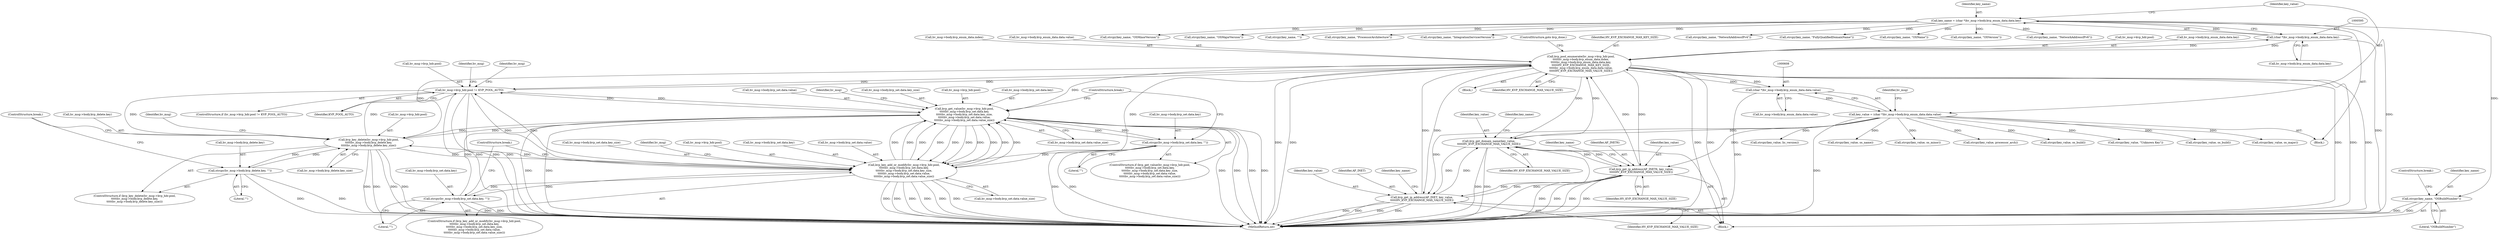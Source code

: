 digraph "0_linux_bcc2c9c3fff859e0eb019fe6fec26f9b8eba795c@API" {
"1000665" [label="(Call,strcpy(key_name, \"OSBuildNumber\"))"];
"1000592" [label="(Call,key_name = (char *)hv_msg->body.kvp_enum_data.data.key)"];
"1000594" [label="(Call,(char *)hv_msg->body.kvp_enum_data.data.key)"];
"1000551" [label="(Call,kvp_pool_enumerate(hv_msg->kvp_hdr.pool,\n\t\t\t\t\thv_msg->body.kvp_enum_data.index,\n\t\t\t\t\thv_msg->body.kvp_enum_data.data.key,\n\t\t\t\t\tHV_KVP_EXCHANGE_MAX_KEY_SIZE,\n\t\t\t\t\thv_msg->body.kvp_enum_data.data.value,\n\t\t\t\t\tHV_KVP_EXCHANGE_MAX_VALUE_SIZE))"];
"1000543" [label="(Call,hv_msg->kvp_hdr.pool != KVP_POOL_AUTO)"];
"1000445" [label="(Call,kvp_get_value(hv_msg->kvp_hdr.pool,\n\t\t\t\t\thv_msg->body.kvp_set.data.key,\n\t\t\t\t\thv_msg->body.kvp_set.data.key_size,\n\t\t\t\t\thv_msg->body.kvp_set.data.value,\n\t\t\t\t\thv_msg->body.kvp_set.data.value_size))"];
"1000501" [label="(Call,kvp_key_delete(hv_msg->kvp_hdr.pool,\n\t\t\t\t\thv_msg->body.kvp_delete.key,\n\t\t\t\t\thv_msg->body.kvp_delete.key_size))"];
"1000389" [label="(Call,kvp_key_add_or_modify(hv_msg->kvp_hdr.pool,\n\t\t\t\t\thv_msg->body.kvp_set.data.key,\n\t\t\t\t\thv_msg->body.kvp_set.data.key_size,\n\t\t\t\t\thv_msg->body.kvp_set.data.value,\n\t\t\t\t\thv_msg->body.kvp_set.data.value_size))"];
"1000487" [label="(Call,strcpy(hv_msg->body.kvp_set.data.key, \"\"))"];
"1000431" [label="(Call,strcpy(hv_msg->body.kvp_set.data.key, \"\"))"];
"1000521" [label="(Call,strcpy(hv_msg->body.kvp_delete.key, \"\"))"];
"1000607" [label="(Call,(char *)hv_msg->body.kvp_enum_data.data.value)"];
"1000628" [label="(Call,kvp_get_domain_name(key_value,\n\t\t\t\t\tHV_KVP_EXCHANGE_MAX_VALUE_SIZE))"];
"1000605" [label="(Call,key_value = (char *)hv_msg->body.kvp_enum_data.data.value)"];
"1000653" [label="(Call,kvp_get_ip_address(AF_INET6, key_value,\n\t\t\t\t\tHV_KVP_EXCHANGE_MAX_VALUE_SIZE))"];
"1000644" [label="(Call,kvp_get_ip_address(AF_INET, key_value,\n\t\t\t\t\tHV_KVP_EXCHANGE_MAX_VALUE_SIZE))"];
"1000629" [label="(Identifier,key_value)"];
"1000388" [label="(ControlStructure,if (kvp_key_add_or_modify(hv_msg->kvp_hdr.pool,\n\t\t\t\t\thv_msg->body.kvp_set.data.key,\n\t\t\t\t\thv_msg->body.kvp_set.data.key_size,\n\t\t\t\t\thv_msg->body.kvp_set.data.value,\n\t\t\t\t\thv_msg->body.kvp_set.data.value_size)))"];
"1000694" [label="(Call,strcpy(key_value, os_build))"];
"1000668" [label="(ControlStructure,break;)"];
"1000645" [label="(Identifier,AF_INET)"];
"1000573" [label="(Identifier,HV_KVP_EXCHANGE_MAX_KEY_SIZE)"];
"1000544" [label="(Call,hv_msg->kvp_hdr.pool)"];
"1000507" [label="(Call,hv_msg->body.kvp_delete.key)"];
"1000492" [label="(Identifier,hv_msg)"];
"1000760" [label="(MethodReturn,int)"];
"1000552" [label="(Call,hv_msg->kvp_hdr.pool)"];
"1000630" [label="(Identifier,HV_KVP_EXCHANGE_MAX_VALUE_SIZE)"];
"1000442" [label="(ControlStructure,break;)"];
"1000609" [label="(Call,hv_msg->body.kvp_enum_data.data.value)"];
"1000689" [label="(Call,strcpy(key_name, \"OSMinorVersion\"))"];
"1000710" [label="(Call,strcpy(key_value, \"Unknown Key\"))"];
"1000498" [label="(ControlStructure,break;)"];
"1000432" [label="(Call,hv_msg->body.kvp_set.data.key)"];
"1000497" [label="(Literal,\"\")"];
"1000404" [label="(Call,hv_msg->body.kvp_set.data.key_size)"];
"1000594" [label="(Call,(char *)hv_msg->body.kvp_enum_data.data.key)"];
"1000628" [label="(Call,kvp_get_domain_name(key_value,\n\t\t\t\t\tHV_KVP_EXCHANGE_MAX_VALUE_SIZE))"];
"1000662" [label="(Call,strcpy(key_value, os_build))"];
"1000460" [label="(Call,hv_msg->body.kvp_set.data.key_size)"];
"1000596" [label="(Call,hv_msg->body.kvp_enum_data.data.key)"];
"1000681" [label="(Call,strcpy(key_name, \"OSMajorVersion\"))"];
"1000649" [label="(Identifier,key_name)"];
"1000564" [label="(Call,hv_msg->body.kvp_enum_data.data.key)"];
"1000678" [label="(Call,strcpy(key_value, os_major))"];
"1000592" [label="(Call,key_name = (char *)hv_msg->body.kvp_enum_data.data.key)"];
"1000542" [label="(ControlStructure,if (hv_msg->kvp_hdr.pool != KVP_POOL_AUTO))"];
"1000632" [label="(Identifier,key_name)"];
"1000550" [label="(Block,)"];
"1000554" [label="(Identifier,hv_msg)"];
"1000500" [label="(ControlStructure,if (kvp_key_delete(hv_msg->kvp_hdr.pool,\n\t\t\t\t\thv_msg->body.kvp_delete.key,\n\t\t\t\t\thv_msg->body.kvp_delete.key_size)))"];
"1000446" [label="(Call,hv_msg->kvp_hdr.pool)"];
"1000530" [label="(ControlStructure,break;)"];
"1000656" [label="(Identifier,HV_KVP_EXCHANGE_MAX_VALUE_SIZE)"];
"1000713" [label="(Call,strcpy(key_name, \"\"))"];
"1000543" [label="(Call,hv_msg->kvp_hdr.pool != KVP_POOL_AUTO)"];
"1000549" [label="(Identifier,KVP_POOL_AUTO)"];
"1000444" [label="(ControlStructure,if (kvp_get_value(hv_msg->kvp_hdr.pool,\n\t\t\t\t\thv_msg->body.kvp_set.data.key,\n\t\t\t\t\thv_msg->body.kvp_set.data.key_size,\n\t\t\t\t\thv_msg->body.kvp_set.data.value,\n\t\t\t\t\thv_msg->body.kvp_set.data.value_size)))"];
"1000586" [label="(Identifier,hv_msg)"];
"1000451" [label="(Call,hv_msg->body.kvp_set.data.key)"];
"1000705" [label="(Call,strcpy(key_name, \"ProcessorArchitecture\"))"];
"1000655" [label="(Identifier,key_value)"];
"1000636" [label="(Call,strcpy(key_name, \"IntegrationServicesVersion\"))"];
"1000488" [label="(Call,hv_msg->body.kvp_set.data.key)"];
"1000626" [label="(Block,)"];
"1000525" [label="(Identifier,hv_msg)"];
"1000583" [label="(Identifier,HV_KVP_EXCHANGE_MAX_VALUE_SIZE)"];
"1000557" [label="(Call,hv_msg->body.kvp_enum_data.index)"];
"1000521" [label="(Call,strcpy(hv_msg->body.kvp_delete.key, \"\"))"];
"1000644" [label="(Call,kvp_get_ip_address(AF_INET, key_value,\n\t\t\t\t\tHV_KVP_EXCHANGE_MAX_VALUE_SIZE))"];
"1000647" [label="(Identifier,HV_KVP_EXCHANGE_MAX_VALUE_SIZE)"];
"1000441" [label="(Literal,\"\")"];
"1000606" [label="(Identifier,key_value)"];
"1000666" [label="(Identifier,key_name)"];
"1000478" [label="(Call,hv_msg->body.kvp_set.data.value_size)"];
"1000431" [label="(Call,strcpy(hv_msg->body.kvp_set.data.key, \"\"))"];
"1000658" [label="(Identifier,key_name)"];
"1000639" [label="(Call,strcpy(key_value, lic_version))"];
"1000522" [label="(Call,hv_msg->body.kvp_delete.key)"];
"1000667" [label="(Literal,\"OSBuildNumber\")"];
"1000654" [label="(Identifier,AF_INET6)"];
"1000502" [label="(Call,hv_msg->kvp_hdr.pool)"];
"1000607" [label="(Call,(char *)hv_msg->body.kvp_enum_data.data.value)"];
"1000445" [label="(Call,kvp_get_value(hv_msg->kvp_hdr.pool,\n\t\t\t\t\thv_msg->body.kvp_set.data.key,\n\t\t\t\t\thv_msg->body.kvp_set.data.key_size,\n\t\t\t\t\thv_msg->body.kvp_set.data.value,\n\t\t\t\t\thv_msg->body.kvp_set.data.value_size))"];
"1000665" [label="(Call,strcpy(key_name, \"OSBuildNumber\"))"];
"1000574" [label="(Call,hv_msg->body.kvp_enum_data.data.value)"];
"1000605" [label="(Call,key_value = (char *)hv_msg->body.kvp_enum_data.data.value)"];
"1000288" [label="(Block,)"];
"1000529" [label="(Literal,\"\")"];
"1000646" [label="(Identifier,key_value)"];
"1000653" [label="(Call,kvp_get_ip_address(AF_INET6, key_value,\n\t\t\t\t\tHV_KVP_EXCHANGE_MAX_VALUE_SIZE))"];
"1000670" [label="(Call,strcpy(key_value, os_name))"];
"1000584" [label="(ControlStructure,goto kvp_done;)"];
"1000469" [label="(Call,hv_msg->body.kvp_set.data.value)"];
"1000436" [label="(Identifier,hv_msg)"];
"1000389" [label="(Call,kvp_key_add_or_modify(hv_msg->kvp_hdr.pool,\n\t\t\t\t\thv_msg->body.kvp_set.data.key,\n\t\t\t\t\thv_msg->body.kvp_set.data.key_size,\n\t\t\t\t\thv_msg->body.kvp_set.data.value,\n\t\t\t\t\thv_msg->body.kvp_set.data.value_size))"];
"1000390" [label="(Call,hv_msg->kvp_hdr.pool)"];
"1000648" [label="(Call,strcpy(key_name, \"NetworkAddressIPv4\"))"];
"1000514" [label="(Call,hv_msg->body.kvp_delete.key_size)"];
"1000622" [label="(Identifier,hv_msg)"];
"1000686" [label="(Call,strcpy(key_value, os_minor))"];
"1000395" [label="(Call,hv_msg->body.kvp_set.data.key)"];
"1000501" [label="(Call,kvp_key_delete(hv_msg->kvp_hdr.pool,\n\t\t\t\t\thv_msg->body.kvp_delete.key,\n\t\t\t\t\thv_msg->body.kvp_delete.key_size))"];
"1000487" [label="(Call,strcpy(hv_msg->body.kvp_set.data.key, \"\"))"];
"1000593" [label="(Identifier,key_name)"];
"1000413" [label="(Call,hv_msg->body.kvp_set.data.value)"];
"1000551" [label="(Call,kvp_pool_enumerate(hv_msg->kvp_hdr.pool,\n\t\t\t\t\thv_msg->body.kvp_enum_data.index,\n\t\t\t\t\thv_msg->body.kvp_enum_data.data.key,\n\t\t\t\t\tHV_KVP_EXCHANGE_MAX_KEY_SIZE,\n\t\t\t\t\thv_msg->body.kvp_enum_data.data.value,\n\t\t\t\t\tHV_KVP_EXCHANGE_MAX_VALUE_SIZE))"];
"1000631" [label="(Call,strcpy(key_name, \"FullyQualifiedDomainName\"))"];
"1000702" [label="(Call,strcpy(key_value, processor_arch))"];
"1000422" [label="(Call,hv_msg->body.kvp_set.data.value_size)"];
"1000673" [label="(Call,strcpy(key_name, \"OSName\"))"];
"1000697" [label="(Call,strcpy(key_name, \"OSVersion\"))"];
"1000657" [label="(Call,strcpy(key_name, \"NetworkAddressIPv6\"))"];
"1000665" -> "1000626"  [label="AST: "];
"1000665" -> "1000667"  [label="CFG: "];
"1000666" -> "1000665"  [label="AST: "];
"1000667" -> "1000665"  [label="AST: "];
"1000668" -> "1000665"  [label="CFG: "];
"1000665" -> "1000760"  [label="DDG: "];
"1000665" -> "1000760"  [label="DDG: "];
"1000592" -> "1000665"  [label="DDG: "];
"1000592" -> "1000288"  [label="AST: "];
"1000592" -> "1000594"  [label="CFG: "];
"1000593" -> "1000592"  [label="AST: "];
"1000594" -> "1000592"  [label="AST: "];
"1000606" -> "1000592"  [label="CFG: "];
"1000592" -> "1000760"  [label="DDG: "];
"1000594" -> "1000592"  [label="DDG: "];
"1000592" -> "1000631"  [label="DDG: "];
"1000592" -> "1000636"  [label="DDG: "];
"1000592" -> "1000648"  [label="DDG: "];
"1000592" -> "1000657"  [label="DDG: "];
"1000592" -> "1000673"  [label="DDG: "];
"1000592" -> "1000681"  [label="DDG: "];
"1000592" -> "1000689"  [label="DDG: "];
"1000592" -> "1000697"  [label="DDG: "];
"1000592" -> "1000705"  [label="DDG: "];
"1000592" -> "1000713"  [label="DDG: "];
"1000594" -> "1000596"  [label="CFG: "];
"1000595" -> "1000594"  [label="AST: "];
"1000596" -> "1000594"  [label="AST: "];
"1000594" -> "1000760"  [label="DDG: "];
"1000594" -> "1000551"  [label="DDG: "];
"1000551" -> "1000594"  [label="DDG: "];
"1000551" -> "1000550"  [label="AST: "];
"1000551" -> "1000583"  [label="CFG: "];
"1000552" -> "1000551"  [label="AST: "];
"1000557" -> "1000551"  [label="AST: "];
"1000564" -> "1000551"  [label="AST: "];
"1000573" -> "1000551"  [label="AST: "];
"1000574" -> "1000551"  [label="AST: "];
"1000583" -> "1000551"  [label="AST: "];
"1000584" -> "1000551"  [label="CFG: "];
"1000551" -> "1000760"  [label="DDG: "];
"1000551" -> "1000760"  [label="DDG: "];
"1000551" -> "1000760"  [label="DDG: "];
"1000551" -> "1000760"  [label="DDG: "];
"1000551" -> "1000760"  [label="DDG: "];
"1000551" -> "1000760"  [label="DDG: "];
"1000551" -> "1000760"  [label="DDG: "];
"1000551" -> "1000389"  [label="DDG: "];
"1000551" -> "1000445"  [label="DDG: "];
"1000551" -> "1000501"  [label="DDG: "];
"1000551" -> "1000543"  [label="DDG: "];
"1000543" -> "1000551"  [label="DDG: "];
"1000607" -> "1000551"  [label="DDG: "];
"1000628" -> "1000551"  [label="DDG: "];
"1000653" -> "1000551"  [label="DDG: "];
"1000644" -> "1000551"  [label="DDG: "];
"1000551" -> "1000607"  [label="DDG: "];
"1000551" -> "1000628"  [label="DDG: "];
"1000551" -> "1000644"  [label="DDG: "];
"1000551" -> "1000653"  [label="DDG: "];
"1000543" -> "1000542"  [label="AST: "];
"1000543" -> "1000549"  [label="CFG: "];
"1000544" -> "1000543"  [label="AST: "];
"1000549" -> "1000543"  [label="AST: "];
"1000554" -> "1000543"  [label="CFG: "];
"1000586" -> "1000543"  [label="CFG: "];
"1000543" -> "1000760"  [label="DDG: "];
"1000543" -> "1000760"  [label="DDG: "];
"1000543" -> "1000760"  [label="DDG: "];
"1000543" -> "1000389"  [label="DDG: "];
"1000543" -> "1000445"  [label="DDG: "];
"1000543" -> "1000501"  [label="DDG: "];
"1000445" -> "1000543"  [label="DDG: "];
"1000501" -> "1000543"  [label="DDG: "];
"1000389" -> "1000543"  [label="DDG: "];
"1000445" -> "1000444"  [label="AST: "];
"1000445" -> "1000478"  [label="CFG: "];
"1000446" -> "1000445"  [label="AST: "];
"1000451" -> "1000445"  [label="AST: "];
"1000460" -> "1000445"  [label="AST: "];
"1000469" -> "1000445"  [label="AST: "];
"1000478" -> "1000445"  [label="AST: "];
"1000492" -> "1000445"  [label="CFG: "];
"1000498" -> "1000445"  [label="CFG: "];
"1000445" -> "1000760"  [label="DDG: "];
"1000445" -> "1000760"  [label="DDG: "];
"1000445" -> "1000760"  [label="DDG: "];
"1000445" -> "1000760"  [label="DDG: "];
"1000445" -> "1000760"  [label="DDG: "];
"1000445" -> "1000760"  [label="DDG: "];
"1000445" -> "1000389"  [label="DDG: "];
"1000445" -> "1000389"  [label="DDG: "];
"1000445" -> "1000389"  [label="DDG: "];
"1000445" -> "1000389"  [label="DDG: "];
"1000445" -> "1000389"  [label="DDG: "];
"1000501" -> "1000445"  [label="DDG: "];
"1000389" -> "1000445"  [label="DDG: "];
"1000389" -> "1000445"  [label="DDG: "];
"1000389" -> "1000445"  [label="DDG: "];
"1000389" -> "1000445"  [label="DDG: "];
"1000389" -> "1000445"  [label="DDG: "];
"1000487" -> "1000445"  [label="DDG: "];
"1000431" -> "1000445"  [label="DDG: "];
"1000445" -> "1000487"  [label="DDG: "];
"1000445" -> "1000501"  [label="DDG: "];
"1000501" -> "1000500"  [label="AST: "];
"1000501" -> "1000514"  [label="CFG: "];
"1000502" -> "1000501"  [label="AST: "];
"1000507" -> "1000501"  [label="AST: "];
"1000514" -> "1000501"  [label="AST: "];
"1000525" -> "1000501"  [label="CFG: "];
"1000530" -> "1000501"  [label="CFG: "];
"1000501" -> "1000760"  [label="DDG: "];
"1000501" -> "1000760"  [label="DDG: "];
"1000501" -> "1000760"  [label="DDG: "];
"1000501" -> "1000760"  [label="DDG: "];
"1000501" -> "1000389"  [label="DDG: "];
"1000389" -> "1000501"  [label="DDG: "];
"1000521" -> "1000501"  [label="DDG: "];
"1000501" -> "1000521"  [label="DDG: "];
"1000389" -> "1000388"  [label="AST: "];
"1000389" -> "1000422"  [label="CFG: "];
"1000390" -> "1000389"  [label="AST: "];
"1000395" -> "1000389"  [label="AST: "];
"1000404" -> "1000389"  [label="AST: "];
"1000413" -> "1000389"  [label="AST: "];
"1000422" -> "1000389"  [label="AST: "];
"1000436" -> "1000389"  [label="CFG: "];
"1000442" -> "1000389"  [label="CFG: "];
"1000389" -> "1000760"  [label="DDG: "];
"1000389" -> "1000760"  [label="DDG: "];
"1000389" -> "1000760"  [label="DDG: "];
"1000389" -> "1000760"  [label="DDG: "];
"1000389" -> "1000760"  [label="DDG: "];
"1000389" -> "1000760"  [label="DDG: "];
"1000487" -> "1000389"  [label="DDG: "];
"1000431" -> "1000389"  [label="DDG: "];
"1000389" -> "1000431"  [label="DDG: "];
"1000487" -> "1000444"  [label="AST: "];
"1000487" -> "1000497"  [label="CFG: "];
"1000488" -> "1000487"  [label="AST: "];
"1000497" -> "1000487"  [label="AST: "];
"1000498" -> "1000487"  [label="CFG: "];
"1000487" -> "1000760"  [label="DDG: "];
"1000487" -> "1000760"  [label="DDG: "];
"1000431" -> "1000388"  [label="AST: "];
"1000431" -> "1000441"  [label="CFG: "];
"1000432" -> "1000431"  [label="AST: "];
"1000441" -> "1000431"  [label="AST: "];
"1000442" -> "1000431"  [label="CFG: "];
"1000431" -> "1000760"  [label="DDG: "];
"1000431" -> "1000760"  [label="DDG: "];
"1000521" -> "1000500"  [label="AST: "];
"1000521" -> "1000529"  [label="CFG: "];
"1000522" -> "1000521"  [label="AST: "];
"1000529" -> "1000521"  [label="AST: "];
"1000530" -> "1000521"  [label="CFG: "];
"1000521" -> "1000760"  [label="DDG: "];
"1000521" -> "1000760"  [label="DDG: "];
"1000607" -> "1000605"  [label="AST: "];
"1000607" -> "1000609"  [label="CFG: "];
"1000608" -> "1000607"  [label="AST: "];
"1000609" -> "1000607"  [label="AST: "];
"1000605" -> "1000607"  [label="CFG: "];
"1000607" -> "1000760"  [label="DDG: "];
"1000607" -> "1000605"  [label="DDG: "];
"1000628" -> "1000626"  [label="AST: "];
"1000628" -> "1000630"  [label="CFG: "];
"1000629" -> "1000628"  [label="AST: "];
"1000630" -> "1000628"  [label="AST: "];
"1000632" -> "1000628"  [label="CFG: "];
"1000628" -> "1000760"  [label="DDG: "];
"1000628" -> "1000760"  [label="DDG: "];
"1000628" -> "1000760"  [label="DDG: "];
"1000605" -> "1000628"  [label="DDG: "];
"1000653" -> "1000628"  [label="DDG: "];
"1000644" -> "1000628"  [label="DDG: "];
"1000628" -> "1000644"  [label="DDG: "];
"1000628" -> "1000653"  [label="DDG: "];
"1000605" -> "1000288"  [label="AST: "];
"1000606" -> "1000605"  [label="AST: "];
"1000622" -> "1000605"  [label="CFG: "];
"1000605" -> "1000760"  [label="DDG: "];
"1000605" -> "1000639"  [label="DDG: "];
"1000605" -> "1000644"  [label="DDG: "];
"1000605" -> "1000653"  [label="DDG: "];
"1000605" -> "1000662"  [label="DDG: "];
"1000605" -> "1000670"  [label="DDG: "];
"1000605" -> "1000678"  [label="DDG: "];
"1000605" -> "1000686"  [label="DDG: "];
"1000605" -> "1000694"  [label="DDG: "];
"1000605" -> "1000702"  [label="DDG: "];
"1000605" -> "1000710"  [label="DDG: "];
"1000653" -> "1000626"  [label="AST: "];
"1000653" -> "1000656"  [label="CFG: "];
"1000654" -> "1000653"  [label="AST: "];
"1000655" -> "1000653"  [label="AST: "];
"1000656" -> "1000653"  [label="AST: "];
"1000658" -> "1000653"  [label="CFG: "];
"1000653" -> "1000760"  [label="DDG: "];
"1000653" -> "1000760"  [label="DDG: "];
"1000653" -> "1000760"  [label="DDG: "];
"1000653" -> "1000760"  [label="DDG: "];
"1000653" -> "1000644"  [label="DDG: "];
"1000644" -> "1000653"  [label="DDG: "];
"1000644" -> "1000626"  [label="AST: "];
"1000644" -> "1000647"  [label="CFG: "];
"1000645" -> "1000644"  [label="AST: "];
"1000646" -> "1000644"  [label="AST: "];
"1000647" -> "1000644"  [label="AST: "];
"1000649" -> "1000644"  [label="CFG: "];
"1000644" -> "1000760"  [label="DDG: "];
"1000644" -> "1000760"  [label="DDG: "];
"1000644" -> "1000760"  [label="DDG: "];
"1000644" -> "1000760"  [label="DDG: "];
}
